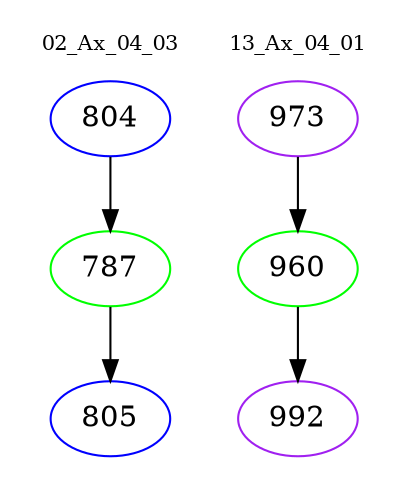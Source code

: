 digraph{
subgraph cluster_0 {
color = white
label = "02_Ax_04_03";
fontsize=10;
T0_804 [label="804", color="blue"]
T0_804 -> T0_787 [color="black"]
T0_787 [label="787", color="green"]
T0_787 -> T0_805 [color="black"]
T0_805 [label="805", color="blue"]
}
subgraph cluster_1 {
color = white
label = "13_Ax_04_01";
fontsize=10;
T1_973 [label="973", color="purple"]
T1_973 -> T1_960 [color="black"]
T1_960 [label="960", color="green"]
T1_960 -> T1_992 [color="black"]
T1_992 [label="992", color="purple"]
}
}

